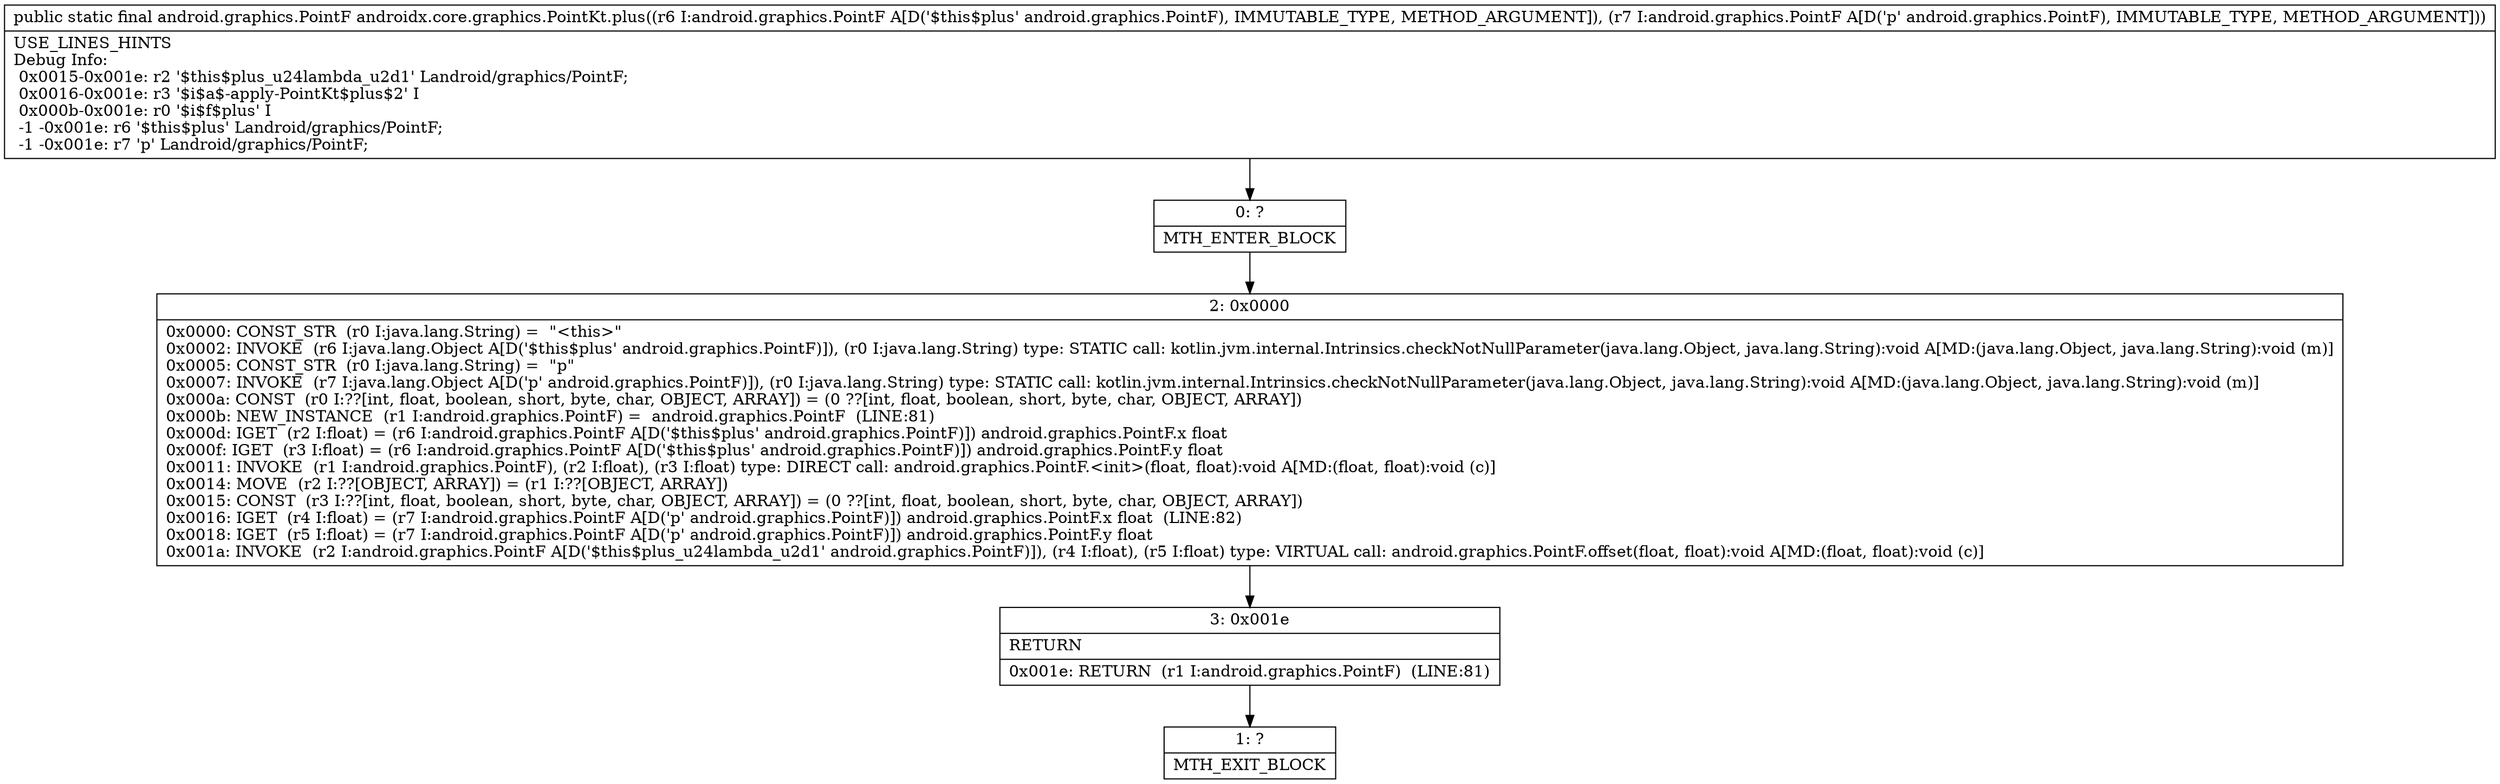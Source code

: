 digraph "CFG forandroidx.core.graphics.PointKt.plus(Landroid\/graphics\/PointF;Landroid\/graphics\/PointF;)Landroid\/graphics\/PointF;" {
Node_0 [shape=record,label="{0\:\ ?|MTH_ENTER_BLOCK\l}"];
Node_2 [shape=record,label="{2\:\ 0x0000|0x0000: CONST_STR  (r0 I:java.lang.String) =  \"\<this\>\" \l0x0002: INVOKE  (r6 I:java.lang.Object A[D('$this$plus' android.graphics.PointF)]), (r0 I:java.lang.String) type: STATIC call: kotlin.jvm.internal.Intrinsics.checkNotNullParameter(java.lang.Object, java.lang.String):void A[MD:(java.lang.Object, java.lang.String):void (m)]\l0x0005: CONST_STR  (r0 I:java.lang.String) =  \"p\" \l0x0007: INVOKE  (r7 I:java.lang.Object A[D('p' android.graphics.PointF)]), (r0 I:java.lang.String) type: STATIC call: kotlin.jvm.internal.Intrinsics.checkNotNullParameter(java.lang.Object, java.lang.String):void A[MD:(java.lang.Object, java.lang.String):void (m)]\l0x000a: CONST  (r0 I:??[int, float, boolean, short, byte, char, OBJECT, ARRAY]) = (0 ??[int, float, boolean, short, byte, char, OBJECT, ARRAY]) \l0x000b: NEW_INSTANCE  (r1 I:android.graphics.PointF) =  android.graphics.PointF  (LINE:81)\l0x000d: IGET  (r2 I:float) = (r6 I:android.graphics.PointF A[D('$this$plus' android.graphics.PointF)]) android.graphics.PointF.x float \l0x000f: IGET  (r3 I:float) = (r6 I:android.graphics.PointF A[D('$this$plus' android.graphics.PointF)]) android.graphics.PointF.y float \l0x0011: INVOKE  (r1 I:android.graphics.PointF), (r2 I:float), (r3 I:float) type: DIRECT call: android.graphics.PointF.\<init\>(float, float):void A[MD:(float, float):void (c)]\l0x0014: MOVE  (r2 I:??[OBJECT, ARRAY]) = (r1 I:??[OBJECT, ARRAY]) \l0x0015: CONST  (r3 I:??[int, float, boolean, short, byte, char, OBJECT, ARRAY]) = (0 ??[int, float, boolean, short, byte, char, OBJECT, ARRAY]) \l0x0016: IGET  (r4 I:float) = (r7 I:android.graphics.PointF A[D('p' android.graphics.PointF)]) android.graphics.PointF.x float  (LINE:82)\l0x0018: IGET  (r5 I:float) = (r7 I:android.graphics.PointF A[D('p' android.graphics.PointF)]) android.graphics.PointF.y float \l0x001a: INVOKE  (r2 I:android.graphics.PointF A[D('$this$plus_u24lambda_u2d1' android.graphics.PointF)]), (r4 I:float), (r5 I:float) type: VIRTUAL call: android.graphics.PointF.offset(float, float):void A[MD:(float, float):void (c)]\l}"];
Node_3 [shape=record,label="{3\:\ 0x001e|RETURN\l|0x001e: RETURN  (r1 I:android.graphics.PointF)  (LINE:81)\l}"];
Node_1 [shape=record,label="{1\:\ ?|MTH_EXIT_BLOCK\l}"];
MethodNode[shape=record,label="{public static final android.graphics.PointF androidx.core.graphics.PointKt.plus((r6 I:android.graphics.PointF A[D('$this$plus' android.graphics.PointF), IMMUTABLE_TYPE, METHOD_ARGUMENT]), (r7 I:android.graphics.PointF A[D('p' android.graphics.PointF), IMMUTABLE_TYPE, METHOD_ARGUMENT]))  | USE_LINES_HINTS\lDebug Info:\l  0x0015\-0x001e: r2 '$this$plus_u24lambda_u2d1' Landroid\/graphics\/PointF;\l  0x0016\-0x001e: r3 '$i$a$\-apply\-PointKt$plus$2' I\l  0x000b\-0x001e: r0 '$i$f$plus' I\l  \-1 \-0x001e: r6 '$this$plus' Landroid\/graphics\/PointF;\l  \-1 \-0x001e: r7 'p' Landroid\/graphics\/PointF;\l}"];
MethodNode -> Node_0;Node_0 -> Node_2;
Node_2 -> Node_3;
Node_3 -> Node_1;
}

